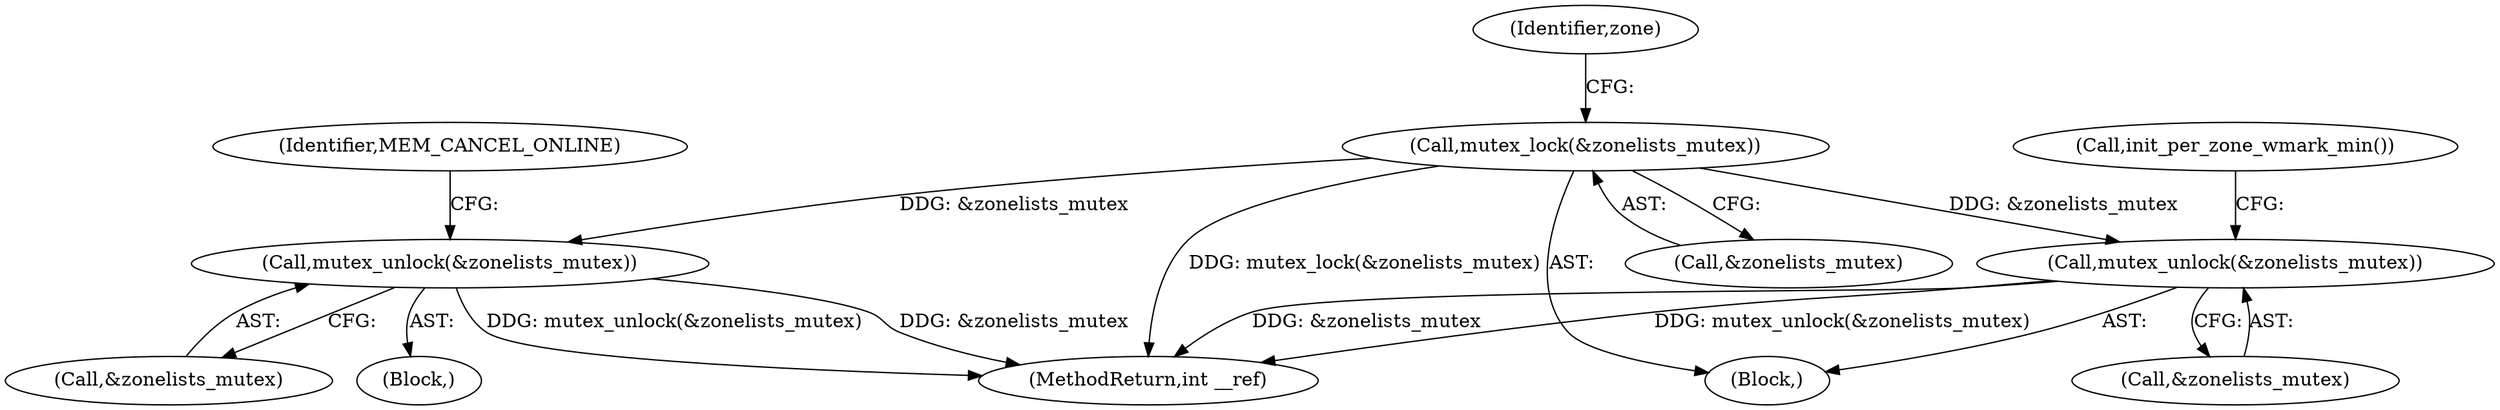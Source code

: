 digraph "0_linux_08dff7b7d629807dbb1f398c68dd9cd58dd657a1@API" {
"1000175" [label="(Call,mutex_lock(&zonelists_mutex))"];
"1000196" [label="(Call,mutex_unlock(&zonelists_mutex))"];
"1000226" [label="(Call,mutex_unlock(&zonelists_mutex))"];
"1000200" [label="(Identifier,MEM_CANCEL_ONLINE)"];
"1000176" [label="(Call,&zonelists_mutex)"];
"1000229" [label="(Call,init_per_zone_wmark_min())"];
"1000195" [label="(Block,)"];
"1000197" [label="(Call,&zonelists_mutex)"];
"1000175" [label="(Call,mutex_lock(&zonelists_mutex))"];
"1000196" [label="(Call,mutex_unlock(&zonelists_mutex))"];
"1000181" [label="(Identifier,zone)"];
"1000226" [label="(Call,mutex_unlock(&zonelists_mutex))"];
"1000227" [label="(Call,&zonelists_mutex)"];
"1000105" [label="(Block,)"];
"1000253" [label="(MethodReturn,int __ref)"];
"1000175" -> "1000105"  [label="AST: "];
"1000175" -> "1000176"  [label="CFG: "];
"1000176" -> "1000175"  [label="AST: "];
"1000181" -> "1000175"  [label="CFG: "];
"1000175" -> "1000253"  [label="DDG: mutex_lock(&zonelists_mutex)"];
"1000175" -> "1000196"  [label="DDG: &zonelists_mutex"];
"1000175" -> "1000226"  [label="DDG: &zonelists_mutex"];
"1000196" -> "1000195"  [label="AST: "];
"1000196" -> "1000197"  [label="CFG: "];
"1000197" -> "1000196"  [label="AST: "];
"1000200" -> "1000196"  [label="CFG: "];
"1000196" -> "1000253"  [label="DDG: &zonelists_mutex"];
"1000196" -> "1000253"  [label="DDG: mutex_unlock(&zonelists_mutex)"];
"1000226" -> "1000105"  [label="AST: "];
"1000226" -> "1000227"  [label="CFG: "];
"1000227" -> "1000226"  [label="AST: "];
"1000229" -> "1000226"  [label="CFG: "];
"1000226" -> "1000253"  [label="DDG: mutex_unlock(&zonelists_mutex)"];
"1000226" -> "1000253"  [label="DDG: &zonelists_mutex"];
}
